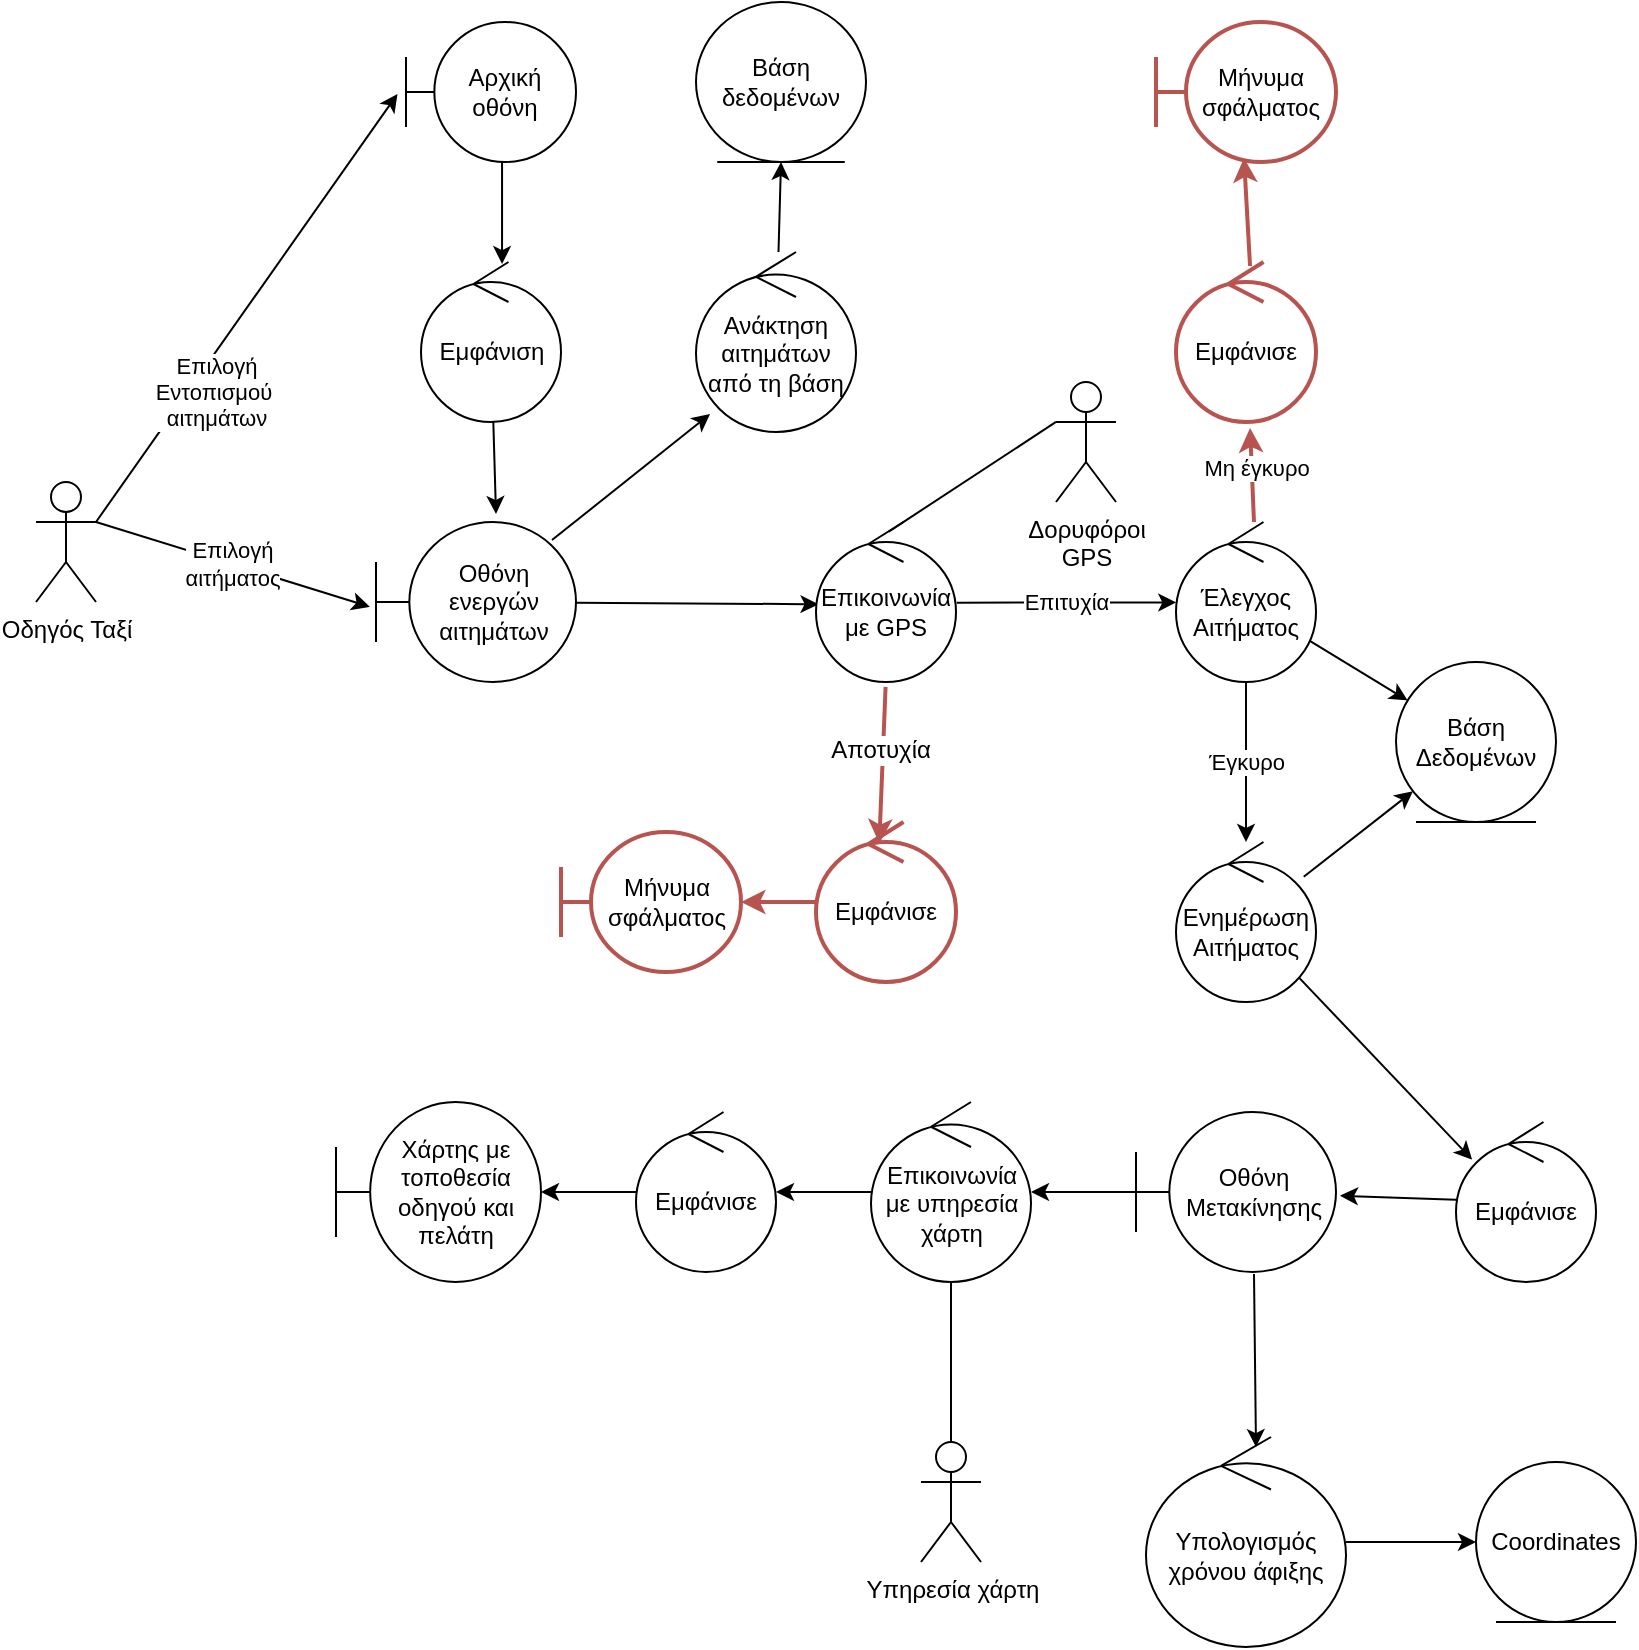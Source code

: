 <mxfile>
    <diagram id="HZ-KQJHCBMyUMtJh_XOQ" name="Page-1">
        <mxGraphModel dx="2057" dy="952" grid="1" gridSize="10" guides="1" tooltips="1" connect="1" arrows="1" fold="1" page="1" pageScale="1" pageWidth="850" pageHeight="1100" math="0" shadow="0">
            <root>
                <mxCell id="0"/>
                <mxCell id="1" parent="0"/>
                <mxCell id="35" value="" style="edgeStyle=none;html=1;entryX=-0.05;entryY=0.514;entryDx=0;entryDy=0;entryPerimeter=0;exitX=1;exitY=0.333;exitDx=0;exitDy=0;exitPerimeter=0;" parent="1" source="2" target="34" edge="1">
                    <mxGeometry relative="1" as="geometry"/>
                </mxCell>
                <mxCell id="37" value="Επιλογή&lt;br&gt;Εντοπισμού&amp;nbsp;&lt;br&gt;αιτημάτων" style="edgeLabel;html=1;align=center;verticalAlign=middle;resizable=0;points=[];" parent="35" vertex="1" connectable="0">
                    <mxGeometry x="-0.4" y="-2" relative="1" as="geometry">
                        <mxPoint x="13" y="-2" as="offset"/>
                    </mxGeometry>
                </mxCell>
                <mxCell id="50" value="Επιλογή&lt;br&gt;αιτήματος" style="edgeStyle=none;html=1;exitX=1;exitY=0.333;exitDx=0;exitDy=0;exitPerimeter=0;entryX=-0.031;entryY=0.53;entryDx=0;entryDy=0;entryPerimeter=0;" parent="1" source="2" target="3" edge="1">
                    <mxGeometry relative="1" as="geometry"/>
                </mxCell>
                <mxCell id="2" value="Οδηγός Ταξί" style="shape=umlActor;verticalLabelPosition=bottom;verticalAlign=top;html=1;" parent="1" vertex="1">
                    <mxGeometry x="-40" y="420" width="30" height="60" as="geometry"/>
                </mxCell>
                <mxCell id="6" style="edgeStyle=none;html=1;entryX=0.018;entryY=0.514;entryDx=0;entryDy=0;entryPerimeter=0;" parent="1" source="3" target="71" edge="1">
                    <mxGeometry relative="1" as="geometry">
                        <mxPoint x="350" y="510" as="targetPoint"/>
                    </mxGeometry>
                </mxCell>
                <mxCell id="128" style="edgeStyle=none;html=1;entryX=0.088;entryY=0.9;entryDx=0;entryDy=0;entryPerimeter=0;exitX=0.88;exitY=0.113;exitDx=0;exitDy=0;exitPerimeter=0;" parent="1" source="3" target="124" edge="1">
                    <mxGeometry relative="1" as="geometry"/>
                </mxCell>
                <mxCell id="3" value="Οθόνη ενεργών αιτημάτων" style="shape=umlBoundary;whiteSpace=wrap;html=1;" parent="1" vertex="1">
                    <mxGeometry x="130" y="440" width="100" height="80" as="geometry"/>
                </mxCell>
                <mxCell id="7" value="Επιτυχία" style="edgeStyle=none;html=1;entryX=0.002;entryY=0.503;entryDx=0;entryDy=0;entryPerimeter=0;exitX=1.005;exitY=0.504;exitDx=0;exitDy=0;exitPerimeter=0;" parent="1" source="71" target="11" edge="1">
                    <mxGeometry relative="1" as="geometry">
                        <mxPoint x="528.32" y="481.92" as="targetPoint"/>
                        <mxPoint x="424.997" y="510.526" as="sourcePoint"/>
                    </mxGeometry>
                </mxCell>
                <mxCell id="14" value="" style="edgeStyle=none;html=1;" parent="1" source="11" target="13" edge="1">
                    <mxGeometry relative="1" as="geometry"/>
                </mxCell>
                <mxCell id="16" value="Έγκυρο" style="edgeStyle=none;html=1;" parent="1" source="11" target="15" edge="1">
                    <mxGeometry relative="1" as="geometry"/>
                </mxCell>
                <mxCell id="11" value="Έλεγχος Αιτήματος" style="ellipse;shape=umlControl;whiteSpace=wrap;html=1;" parent="1" vertex="1">
                    <mxGeometry x="530" y="440" width="70" height="80" as="geometry"/>
                </mxCell>
                <mxCell id="13" value="Βάση Δεδομένων" style="ellipse;shape=umlEntity;whiteSpace=wrap;html=1;" parent="1" vertex="1">
                    <mxGeometry x="640" y="510" width="80" height="80" as="geometry"/>
                </mxCell>
                <mxCell id="17" style="edgeStyle=none;html=1;" parent="1" source="15" target="13" edge="1">
                    <mxGeometry relative="1" as="geometry"/>
                </mxCell>
                <mxCell id="112" value="" style="edgeStyle=none;html=1;endArrow=classic;endFill=1;entryX=0.115;entryY=0.235;entryDx=0;entryDy=0;entryPerimeter=0;" parent="1" source="15" target="149" edge="1">
                    <mxGeometry relative="1" as="geometry">
                        <mxPoint x="640" y="690" as="targetPoint"/>
                    </mxGeometry>
                </mxCell>
                <mxCell id="15" value="Ενημέρωση Αιτήματος" style="ellipse;shape=umlControl;whiteSpace=wrap;html=1;" parent="1" vertex="1">
                    <mxGeometry x="530" y="600" width="70" height="80" as="geometry"/>
                </mxCell>
                <mxCell id="38" value="Εμφάνιση" style="ellipse;shape=umlControl;whiteSpace=wrap;html=1;" parent="1" vertex="1">
                    <mxGeometry x="152.5" y="310" width="70" height="80" as="geometry"/>
                </mxCell>
                <mxCell id="103" style="edgeStyle=none;html=1;entryX=0.52;entryY=0.06;entryDx=0;entryDy=0;entryPerimeter=0;exitX=0;exitY=0.333;exitDx=0;exitDy=0;exitPerimeter=0;endArrow=none;endFill=0;" parent="1" source="45" target="71" edge="1">
                    <mxGeometry relative="1" as="geometry"/>
                </mxCell>
                <mxCell id="45" value="Δορυφόροι&lt;br&gt;GPS" style="shape=umlActor;verticalLabelPosition=bottom;verticalAlign=top;html=1;" parent="1" vertex="1">
                    <mxGeometry x="470" y="370" width="30" height="60" as="geometry"/>
                </mxCell>
                <mxCell id="127" style="edgeStyle=none;html=1;entryX=0.579;entryY=0.013;entryDx=0;entryDy=0;entryPerimeter=0;exitX=0.565;exitY=1;exitDx=0;exitDy=0;exitPerimeter=0;" parent="1" source="34" target="38" edge="1">
                    <mxGeometry relative="1" as="geometry"/>
                </mxCell>
                <mxCell id="34" value="Αρχική οθόνη" style="shape=umlBoundary;whiteSpace=wrap;html=1;" parent="1" vertex="1">
                    <mxGeometry x="145" y="190" width="85" height="70" as="geometry"/>
                </mxCell>
                <mxCell id="49" style="edgeStyle=none;html=1;entryX=0.6;entryY=-0.05;entryDx=0;entryDy=0;entryPerimeter=0;" parent="1" source="38" target="3" edge="1">
                    <mxGeometry relative="1" as="geometry"/>
                </mxCell>
                <mxCell id="71" value="Επικοινωνία με GPS" style="ellipse;shape=umlControl;whiteSpace=wrap;html=1;" parent="1" vertex="1">
                    <mxGeometry x="350" y="440" width="70" height="80" as="geometry"/>
                </mxCell>
                <mxCell id="87" style="edgeStyle=none;html=1;strokeWidth=2;fontSize=12;fillColor=none;strokeColor=#b85450;exitX=0.557;exitY=0;exitDx=0;exitDy=0;exitPerimeter=0;entryX=0.529;entryY=1.038;entryDx=0;entryDy=0;entryPerimeter=0;" parent="1" source="11" target="89" edge="1">
                    <mxGeometry relative="1" as="geometry">
                        <mxPoint x="401.0" y="680" as="sourcePoint"/>
                        <mxPoint x="670" y="420" as="targetPoint"/>
                        <Array as="points"/>
                    </mxGeometry>
                </mxCell>
                <mxCell id="88" value="Μη έγκυρο" style="edgeLabel;html=1;align=center;verticalAlign=middle;resizable=0;points=[];" parent="87" connectable="0" vertex="1">
                    <mxGeometry x="0.455" y="-3" relative="1" as="geometry">
                        <mxPoint x="-1" y="7" as="offset"/>
                    </mxGeometry>
                </mxCell>
                <mxCell id="89" value="Εμφάνισε" style="ellipse;shape=umlControl;whiteSpace=wrap;html=1;fillColor=none;strokeColor=#b85450;strokeWidth=2;" parent="1" vertex="1">
                    <mxGeometry x="530" y="310" width="70" height="80" as="geometry"/>
                </mxCell>
                <mxCell id="90" style="edgeStyle=none;html=1;strokeWidth=2;fontSize=12;fillColor=none;strokeColor=#b85450;exitX=0.529;exitY=0.025;exitDx=0;exitDy=0;exitPerimeter=0;entryX=0.489;entryY=0.971;entryDx=0;entryDy=0;entryPerimeter=0;" parent="1" source="89" target="91" edge="1">
                    <mxGeometry relative="1" as="geometry">
                        <mxPoint x="460" y="712.5" as="sourcePoint"/>
                        <mxPoint x="370" y="610" as="targetPoint"/>
                        <Array as="points"/>
                    </mxGeometry>
                </mxCell>
                <mxCell id="91" value="Μήνυμα σφάλματος" style="shape=umlBoundary;whiteSpace=wrap;html=1;fillColor=none;strokeColor=#b85450;strokeWidth=2;" parent="1" vertex="1">
                    <mxGeometry x="520" y="190.0" width="90" height="70" as="geometry"/>
                </mxCell>
                <mxCell id="96" value="Αποτυχία" style="edgeStyle=none;html=1;strokeWidth=2;fontSize=12;fillColor=none;strokeColor=#b85450;entryX=0.452;entryY=0.134;entryDx=0;entryDy=0;entryPerimeter=0;exitX=0.497;exitY=1.03;exitDx=0;exitDy=0;exitPerimeter=0;" parent="1" source="71" target="98" edge="1">
                    <mxGeometry x="-0.201" y="-2" relative="1" as="geometry">
                        <mxPoint x="640" y="350" as="sourcePoint"/>
                        <mxPoint x="500" y="350.0" as="targetPoint"/>
                        <Array as="points"/>
                        <mxPoint as="offset"/>
                    </mxGeometry>
                </mxCell>
                <mxCell id="107" value="" style="edgeStyle=none;html=1;endArrow=classic;endFill=1;fontSize=12;strokeColor=#b85450;strokeWidth=2;fillColor=none;" parent="1" source="98" target="106" edge="1">
                    <mxGeometry relative="1" as="geometry"/>
                </mxCell>
                <mxCell id="98" value="Εμφάνισε" style="ellipse;shape=umlControl;whiteSpace=wrap;html=1;fillColor=none;strokeColor=#b85450;strokeWidth=2;" parent="1" vertex="1">
                    <mxGeometry x="350" y="590" width="70" height="80" as="geometry"/>
                </mxCell>
                <mxCell id="106" value="Μήνυμα σφάλματος" style="shape=umlBoundary;whiteSpace=wrap;html=1;fillColor=none;strokeColor=#b85450;strokeWidth=2;" parent="1" vertex="1">
                    <mxGeometry x="222.5" y="595.0" width="90" height="70" as="geometry"/>
                </mxCell>
                <mxCell id="114" value="" style="edgeStyle=none;html=1;endArrow=classic;endFill=1;entryX=0.55;entryY=0.048;entryDx=0;entryDy=0;entryPerimeter=0;exitX=0.59;exitY=1.013;exitDx=0;exitDy=0;exitPerimeter=0;" parent="1" source="137" target="117" edge="1">
                    <mxGeometry relative="1" as="geometry">
                        <mxPoint x="332.5" y="775" as="targetPoint"/>
                    </mxGeometry>
                </mxCell>
                <mxCell id="116" value="" style="edgeStyle=none;html=1;endArrow=none;endFill=0;" parent="1" source="111" target="115" edge="1">
                    <mxGeometry relative="1" as="geometry"/>
                </mxCell>
                <mxCell id="145" value="" style="edgeStyle=none;html=1;" parent="1" source="111" target="144" edge="1">
                    <mxGeometry relative="1" as="geometry"/>
                </mxCell>
                <mxCell id="111" value="Επικοινωνία με υπηρεσία χάρτη" style="ellipse;shape=umlControl;whiteSpace=wrap;html=1;" parent="1" vertex="1">
                    <mxGeometry x="377.5" y="730" width="80" height="90" as="geometry"/>
                </mxCell>
                <mxCell id="115" value="Υπηρεσία χάρτη" style="shape=umlActor;verticalLabelPosition=bottom;verticalAlign=top;html=1;" parent="1" vertex="1">
                    <mxGeometry x="402.5" y="900" width="30" height="60" as="geometry"/>
                </mxCell>
                <mxCell id="121" value="" style="edgeStyle=none;html=1;endArrow=classic;endFill=1;entryX=0;entryY=0.5;entryDx=0;entryDy=0;" parent="1" source="117" target="120" edge="1">
                    <mxGeometry relative="1" as="geometry">
                        <mxPoint x="278.908" y="880.025" as="targetPoint"/>
                    </mxGeometry>
                </mxCell>
                <mxCell id="117" value="Υπολογισμός χρόνου άφιξης" style="ellipse;shape=umlControl;whiteSpace=wrap;html=1;" parent="1" vertex="1">
                    <mxGeometry x="515" y="897.5" width="100" height="105" as="geometry"/>
                </mxCell>
                <mxCell id="120" value="Coordinates" style="ellipse;shape=umlEntity;whiteSpace=wrap;html=1;" parent="1" vertex="1">
                    <mxGeometry x="680" y="910" width="80" height="80" as="geometry"/>
                </mxCell>
                <mxCell id="130" style="edgeStyle=none;html=1;entryX=0.5;entryY=1;entryDx=0;entryDy=0;" parent="1" source="124" target="129" edge="1">
                    <mxGeometry relative="1" as="geometry"/>
                </mxCell>
                <mxCell id="124" value="Ανάκτηση αιτημάτων από τη βάση" style="ellipse;shape=umlControl;whiteSpace=wrap;html=1;" parent="1" vertex="1">
                    <mxGeometry x="290" y="305" width="80" height="90" as="geometry"/>
                </mxCell>
                <mxCell id="129" value="Βάση δεδομένων" style="ellipse;shape=umlEntity;whiteSpace=wrap;html=1;" parent="1" vertex="1">
                    <mxGeometry x="290" y="180" width="85" height="80" as="geometry"/>
                </mxCell>
                <mxCell id="138" value="" style="edgeStyle=none;html=1;" parent="1" source="137" target="111" edge="1">
                    <mxGeometry relative="1" as="geometry"/>
                </mxCell>
                <mxCell id="137" value="Οθόνη Μετακίνησης" style="shape=umlBoundary;whiteSpace=wrap;html=1;" parent="1" vertex="1">
                    <mxGeometry x="510" y="735" width="100" height="80" as="geometry"/>
                </mxCell>
                <mxCell id="143" value="Χάρτης με τοποθεσία οδηγού και πελάτη" style="shape=umlBoundary;whiteSpace=wrap;html=1;" parent="1" vertex="1">
                    <mxGeometry x="110" y="730" width="102.5" height="90" as="geometry"/>
                </mxCell>
                <mxCell id="146" value="" style="edgeStyle=none;html=1;" parent="1" source="144" target="143" edge="1">
                    <mxGeometry relative="1" as="geometry"/>
                </mxCell>
                <mxCell id="144" value="Εμφάνισε" style="ellipse;shape=umlControl;whiteSpace=wrap;html=1;" parent="1" vertex="1">
                    <mxGeometry x="260" y="735" width="70" height="80" as="geometry"/>
                </mxCell>
                <mxCell id="150" style="edgeStyle=none;html=1;entryX=1.02;entryY=0.523;entryDx=0;entryDy=0;entryPerimeter=0;" parent="1" source="149" target="137" edge="1">
                    <mxGeometry relative="1" as="geometry"/>
                </mxCell>
                <mxCell id="149" value="Εμφάνισε" style="ellipse;shape=umlControl;whiteSpace=wrap;html=1;" parent="1" vertex="1">
                    <mxGeometry x="670" y="740" width="70" height="80" as="geometry"/>
                </mxCell>
            </root>
        </mxGraphModel>
    </diagram>
</mxfile>